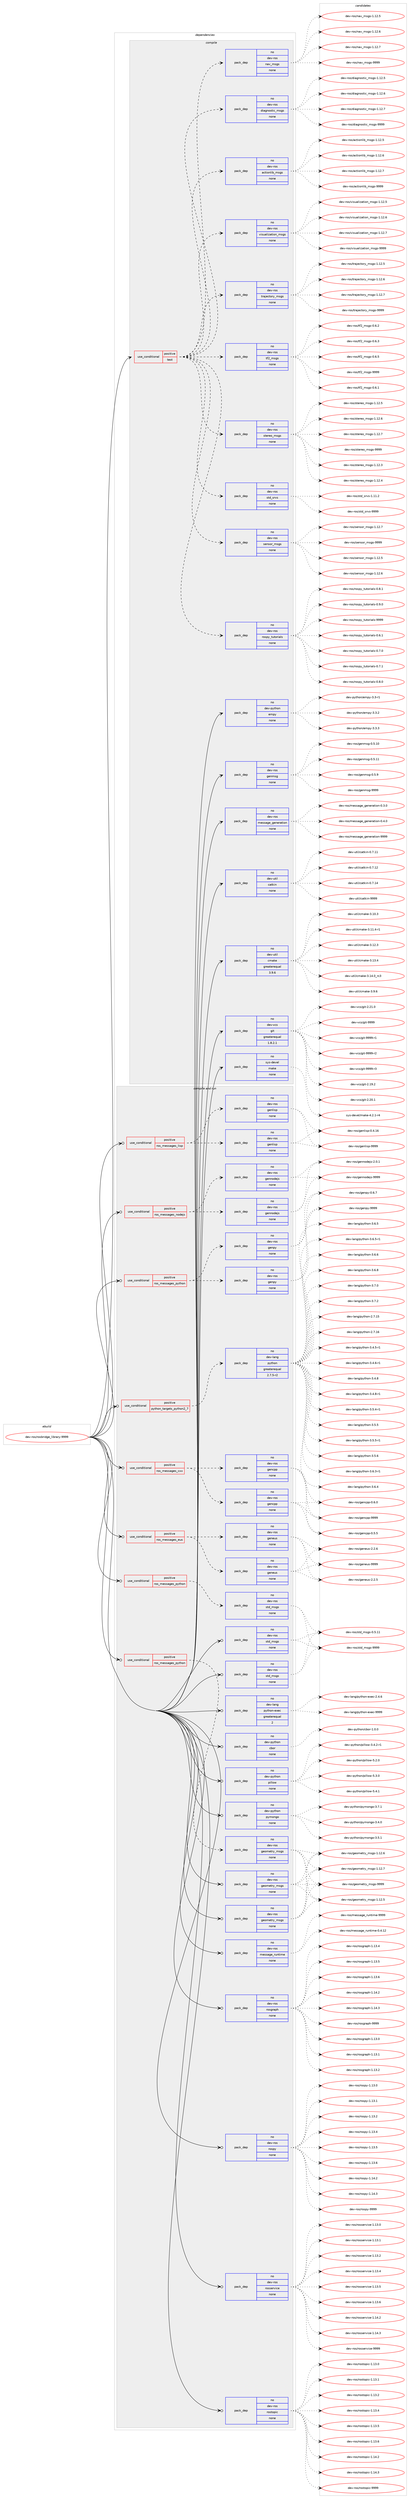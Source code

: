 digraph prolog {

# *************
# Graph options
# *************

newrank=true;
concentrate=true;
compound=true;
graph [rankdir=LR,fontname=Helvetica,fontsize=10,ranksep=1.5];#, ranksep=2.5, nodesep=0.2];
edge  [arrowhead=vee];
node  [fontname=Helvetica,fontsize=10];

# **********
# The ebuild
# **********

subgraph cluster_leftcol {
color=gray;
rank=same;
label=<<i>ebuild</i>>;
id [label="dev-ros/rosbridge_library-9999", color=red, width=4, href="../dev-ros/rosbridge_library-9999.svg"];
}

# ****************
# The dependencies
# ****************

subgraph cluster_midcol {
color=gray;
label=<<i>dependencies</i>>;
subgraph cluster_compile {
fillcolor="#eeeeee";
style=filled;
label=<<i>compile</i>>;
subgraph cond389702 {
dependency1464076 [label=<<TABLE BORDER="0" CELLBORDER="1" CELLSPACING="0" CELLPADDING="4"><TR><TD ROWSPAN="3" CELLPADDING="10">use_conditional</TD></TR><TR><TD>positive</TD></TR><TR><TD>test</TD></TR></TABLE>>, shape=none, color=red];
subgraph pack1050984 {
dependency1464077 [label=<<TABLE BORDER="0" CELLBORDER="1" CELLSPACING="0" CELLPADDING="4" WIDTH="220"><TR><TD ROWSPAN="6" CELLPADDING="30">pack_dep</TD></TR><TR><TD WIDTH="110">no</TD></TR><TR><TD>dev-ros</TD></TR><TR><TD>actionlib_msgs</TD></TR><TR><TD>none</TD></TR><TR><TD></TD></TR></TABLE>>, shape=none, color=blue];
}
dependency1464076:e -> dependency1464077:w [weight=20,style="dashed",arrowhead="vee"];
subgraph pack1050985 {
dependency1464078 [label=<<TABLE BORDER="0" CELLBORDER="1" CELLSPACING="0" CELLPADDING="4" WIDTH="220"><TR><TD ROWSPAN="6" CELLPADDING="30">pack_dep</TD></TR><TR><TD WIDTH="110">no</TD></TR><TR><TD>dev-ros</TD></TR><TR><TD>diagnostic_msgs</TD></TR><TR><TD>none</TD></TR><TR><TD></TD></TR></TABLE>>, shape=none, color=blue];
}
dependency1464076:e -> dependency1464078:w [weight=20,style="dashed",arrowhead="vee"];
subgraph pack1050986 {
dependency1464079 [label=<<TABLE BORDER="0" CELLBORDER="1" CELLSPACING="0" CELLPADDING="4" WIDTH="220"><TR><TD ROWSPAN="6" CELLPADDING="30">pack_dep</TD></TR><TR><TD WIDTH="110">no</TD></TR><TR><TD>dev-ros</TD></TR><TR><TD>nav_msgs</TD></TR><TR><TD>none</TD></TR><TR><TD></TD></TR></TABLE>>, shape=none, color=blue];
}
dependency1464076:e -> dependency1464079:w [weight=20,style="dashed",arrowhead="vee"];
subgraph pack1050987 {
dependency1464080 [label=<<TABLE BORDER="0" CELLBORDER="1" CELLSPACING="0" CELLPADDING="4" WIDTH="220"><TR><TD ROWSPAN="6" CELLPADDING="30">pack_dep</TD></TR><TR><TD WIDTH="110">no</TD></TR><TR><TD>dev-ros</TD></TR><TR><TD>rospy_tutorials</TD></TR><TR><TD>none</TD></TR><TR><TD></TD></TR></TABLE>>, shape=none, color=blue];
}
dependency1464076:e -> dependency1464080:w [weight=20,style="dashed",arrowhead="vee"];
subgraph pack1050988 {
dependency1464081 [label=<<TABLE BORDER="0" CELLBORDER="1" CELLSPACING="0" CELLPADDING="4" WIDTH="220"><TR><TD ROWSPAN="6" CELLPADDING="30">pack_dep</TD></TR><TR><TD WIDTH="110">no</TD></TR><TR><TD>dev-ros</TD></TR><TR><TD>sensor_msgs</TD></TR><TR><TD>none</TD></TR><TR><TD></TD></TR></TABLE>>, shape=none, color=blue];
}
dependency1464076:e -> dependency1464081:w [weight=20,style="dashed",arrowhead="vee"];
subgraph pack1050989 {
dependency1464082 [label=<<TABLE BORDER="0" CELLBORDER="1" CELLSPACING="0" CELLPADDING="4" WIDTH="220"><TR><TD ROWSPAN="6" CELLPADDING="30">pack_dep</TD></TR><TR><TD WIDTH="110">no</TD></TR><TR><TD>dev-ros</TD></TR><TR><TD>std_srvs</TD></TR><TR><TD>none</TD></TR><TR><TD></TD></TR></TABLE>>, shape=none, color=blue];
}
dependency1464076:e -> dependency1464082:w [weight=20,style="dashed",arrowhead="vee"];
subgraph pack1050990 {
dependency1464083 [label=<<TABLE BORDER="0" CELLBORDER="1" CELLSPACING="0" CELLPADDING="4" WIDTH="220"><TR><TD ROWSPAN="6" CELLPADDING="30">pack_dep</TD></TR><TR><TD WIDTH="110">no</TD></TR><TR><TD>dev-ros</TD></TR><TR><TD>stereo_msgs</TD></TR><TR><TD>none</TD></TR><TR><TD></TD></TR></TABLE>>, shape=none, color=blue];
}
dependency1464076:e -> dependency1464083:w [weight=20,style="dashed",arrowhead="vee"];
subgraph pack1050991 {
dependency1464084 [label=<<TABLE BORDER="0" CELLBORDER="1" CELLSPACING="0" CELLPADDING="4" WIDTH="220"><TR><TD ROWSPAN="6" CELLPADDING="30">pack_dep</TD></TR><TR><TD WIDTH="110">no</TD></TR><TR><TD>dev-ros</TD></TR><TR><TD>tf2_msgs</TD></TR><TR><TD>none</TD></TR><TR><TD></TD></TR></TABLE>>, shape=none, color=blue];
}
dependency1464076:e -> dependency1464084:w [weight=20,style="dashed",arrowhead="vee"];
subgraph pack1050992 {
dependency1464085 [label=<<TABLE BORDER="0" CELLBORDER="1" CELLSPACING="0" CELLPADDING="4" WIDTH="220"><TR><TD ROWSPAN="6" CELLPADDING="30">pack_dep</TD></TR><TR><TD WIDTH="110">no</TD></TR><TR><TD>dev-ros</TD></TR><TR><TD>trajectory_msgs</TD></TR><TR><TD>none</TD></TR><TR><TD></TD></TR></TABLE>>, shape=none, color=blue];
}
dependency1464076:e -> dependency1464085:w [weight=20,style="dashed",arrowhead="vee"];
subgraph pack1050993 {
dependency1464086 [label=<<TABLE BORDER="0" CELLBORDER="1" CELLSPACING="0" CELLPADDING="4" WIDTH="220"><TR><TD ROWSPAN="6" CELLPADDING="30">pack_dep</TD></TR><TR><TD WIDTH="110">no</TD></TR><TR><TD>dev-ros</TD></TR><TR><TD>visualization_msgs</TD></TR><TR><TD>none</TD></TR><TR><TD></TD></TR></TABLE>>, shape=none, color=blue];
}
dependency1464076:e -> dependency1464086:w [weight=20,style="dashed",arrowhead="vee"];
}
id:e -> dependency1464076:w [weight=20,style="solid",arrowhead="vee"];
subgraph pack1050994 {
dependency1464087 [label=<<TABLE BORDER="0" CELLBORDER="1" CELLSPACING="0" CELLPADDING="4" WIDTH="220"><TR><TD ROWSPAN="6" CELLPADDING="30">pack_dep</TD></TR><TR><TD WIDTH="110">no</TD></TR><TR><TD>dev-python</TD></TR><TR><TD>empy</TD></TR><TR><TD>none</TD></TR><TR><TD></TD></TR></TABLE>>, shape=none, color=blue];
}
id:e -> dependency1464087:w [weight=20,style="solid",arrowhead="vee"];
subgraph pack1050995 {
dependency1464088 [label=<<TABLE BORDER="0" CELLBORDER="1" CELLSPACING="0" CELLPADDING="4" WIDTH="220"><TR><TD ROWSPAN="6" CELLPADDING="30">pack_dep</TD></TR><TR><TD WIDTH="110">no</TD></TR><TR><TD>dev-ros</TD></TR><TR><TD>genmsg</TD></TR><TR><TD>none</TD></TR><TR><TD></TD></TR></TABLE>>, shape=none, color=blue];
}
id:e -> dependency1464088:w [weight=20,style="solid",arrowhead="vee"];
subgraph pack1050996 {
dependency1464089 [label=<<TABLE BORDER="0" CELLBORDER="1" CELLSPACING="0" CELLPADDING="4" WIDTH="220"><TR><TD ROWSPAN="6" CELLPADDING="30">pack_dep</TD></TR><TR><TD WIDTH="110">no</TD></TR><TR><TD>dev-ros</TD></TR><TR><TD>message_generation</TD></TR><TR><TD>none</TD></TR><TR><TD></TD></TR></TABLE>>, shape=none, color=blue];
}
id:e -> dependency1464089:w [weight=20,style="solid",arrowhead="vee"];
subgraph pack1050997 {
dependency1464090 [label=<<TABLE BORDER="0" CELLBORDER="1" CELLSPACING="0" CELLPADDING="4" WIDTH="220"><TR><TD ROWSPAN="6" CELLPADDING="30">pack_dep</TD></TR><TR><TD WIDTH="110">no</TD></TR><TR><TD>dev-util</TD></TR><TR><TD>catkin</TD></TR><TR><TD>none</TD></TR><TR><TD></TD></TR></TABLE>>, shape=none, color=blue];
}
id:e -> dependency1464090:w [weight=20,style="solid",arrowhead="vee"];
subgraph pack1050998 {
dependency1464091 [label=<<TABLE BORDER="0" CELLBORDER="1" CELLSPACING="0" CELLPADDING="4" WIDTH="220"><TR><TD ROWSPAN="6" CELLPADDING="30">pack_dep</TD></TR><TR><TD WIDTH="110">no</TD></TR><TR><TD>dev-util</TD></TR><TR><TD>cmake</TD></TR><TR><TD>greaterequal</TD></TR><TR><TD>3.9.6</TD></TR></TABLE>>, shape=none, color=blue];
}
id:e -> dependency1464091:w [weight=20,style="solid",arrowhead="vee"];
subgraph pack1050999 {
dependency1464092 [label=<<TABLE BORDER="0" CELLBORDER="1" CELLSPACING="0" CELLPADDING="4" WIDTH="220"><TR><TD ROWSPAN="6" CELLPADDING="30">pack_dep</TD></TR><TR><TD WIDTH="110">no</TD></TR><TR><TD>dev-vcs</TD></TR><TR><TD>git</TD></TR><TR><TD>greaterequal</TD></TR><TR><TD>1.8.2.1</TD></TR></TABLE>>, shape=none, color=blue];
}
id:e -> dependency1464092:w [weight=20,style="solid",arrowhead="vee"];
subgraph pack1051000 {
dependency1464093 [label=<<TABLE BORDER="0" CELLBORDER="1" CELLSPACING="0" CELLPADDING="4" WIDTH="220"><TR><TD ROWSPAN="6" CELLPADDING="30">pack_dep</TD></TR><TR><TD WIDTH="110">no</TD></TR><TR><TD>sys-devel</TD></TR><TR><TD>make</TD></TR><TR><TD>none</TD></TR><TR><TD></TD></TR></TABLE>>, shape=none, color=blue];
}
id:e -> dependency1464093:w [weight=20,style="solid",arrowhead="vee"];
}
subgraph cluster_compileandrun {
fillcolor="#eeeeee";
style=filled;
label=<<i>compile and run</i>>;
subgraph cond389703 {
dependency1464094 [label=<<TABLE BORDER="0" CELLBORDER="1" CELLSPACING="0" CELLPADDING="4"><TR><TD ROWSPAN="3" CELLPADDING="10">use_conditional</TD></TR><TR><TD>positive</TD></TR><TR><TD>python_targets_python2_7</TD></TR></TABLE>>, shape=none, color=red];
subgraph pack1051001 {
dependency1464095 [label=<<TABLE BORDER="0" CELLBORDER="1" CELLSPACING="0" CELLPADDING="4" WIDTH="220"><TR><TD ROWSPAN="6" CELLPADDING="30">pack_dep</TD></TR><TR><TD WIDTH="110">no</TD></TR><TR><TD>dev-lang</TD></TR><TR><TD>python</TD></TR><TR><TD>greaterequal</TD></TR><TR><TD>2.7.5-r2</TD></TR></TABLE>>, shape=none, color=blue];
}
dependency1464094:e -> dependency1464095:w [weight=20,style="dashed",arrowhead="vee"];
}
id:e -> dependency1464094:w [weight=20,style="solid",arrowhead="odotvee"];
subgraph cond389704 {
dependency1464096 [label=<<TABLE BORDER="0" CELLBORDER="1" CELLSPACING="0" CELLPADDING="4"><TR><TD ROWSPAN="3" CELLPADDING="10">use_conditional</TD></TR><TR><TD>positive</TD></TR><TR><TD>ros_messages_cxx</TD></TR></TABLE>>, shape=none, color=red];
subgraph pack1051002 {
dependency1464097 [label=<<TABLE BORDER="0" CELLBORDER="1" CELLSPACING="0" CELLPADDING="4" WIDTH="220"><TR><TD ROWSPAN="6" CELLPADDING="30">pack_dep</TD></TR><TR><TD WIDTH="110">no</TD></TR><TR><TD>dev-ros</TD></TR><TR><TD>gencpp</TD></TR><TR><TD>none</TD></TR><TR><TD></TD></TR></TABLE>>, shape=none, color=blue];
}
dependency1464096:e -> dependency1464097:w [weight=20,style="dashed",arrowhead="vee"];
subgraph pack1051003 {
dependency1464098 [label=<<TABLE BORDER="0" CELLBORDER="1" CELLSPACING="0" CELLPADDING="4" WIDTH="220"><TR><TD ROWSPAN="6" CELLPADDING="30">pack_dep</TD></TR><TR><TD WIDTH="110">no</TD></TR><TR><TD>dev-ros</TD></TR><TR><TD>gencpp</TD></TR><TR><TD>none</TD></TR><TR><TD></TD></TR></TABLE>>, shape=none, color=blue];
}
dependency1464096:e -> dependency1464098:w [weight=20,style="dashed",arrowhead="vee"];
}
id:e -> dependency1464096:w [weight=20,style="solid",arrowhead="odotvee"];
subgraph cond389705 {
dependency1464099 [label=<<TABLE BORDER="0" CELLBORDER="1" CELLSPACING="0" CELLPADDING="4"><TR><TD ROWSPAN="3" CELLPADDING="10">use_conditional</TD></TR><TR><TD>positive</TD></TR><TR><TD>ros_messages_eus</TD></TR></TABLE>>, shape=none, color=red];
subgraph pack1051004 {
dependency1464100 [label=<<TABLE BORDER="0" CELLBORDER="1" CELLSPACING="0" CELLPADDING="4" WIDTH="220"><TR><TD ROWSPAN="6" CELLPADDING="30">pack_dep</TD></TR><TR><TD WIDTH="110">no</TD></TR><TR><TD>dev-ros</TD></TR><TR><TD>geneus</TD></TR><TR><TD>none</TD></TR><TR><TD></TD></TR></TABLE>>, shape=none, color=blue];
}
dependency1464099:e -> dependency1464100:w [weight=20,style="dashed",arrowhead="vee"];
subgraph pack1051005 {
dependency1464101 [label=<<TABLE BORDER="0" CELLBORDER="1" CELLSPACING="0" CELLPADDING="4" WIDTH="220"><TR><TD ROWSPAN="6" CELLPADDING="30">pack_dep</TD></TR><TR><TD WIDTH="110">no</TD></TR><TR><TD>dev-ros</TD></TR><TR><TD>geneus</TD></TR><TR><TD>none</TD></TR><TR><TD></TD></TR></TABLE>>, shape=none, color=blue];
}
dependency1464099:e -> dependency1464101:w [weight=20,style="dashed",arrowhead="vee"];
}
id:e -> dependency1464099:w [weight=20,style="solid",arrowhead="odotvee"];
subgraph cond389706 {
dependency1464102 [label=<<TABLE BORDER="0" CELLBORDER="1" CELLSPACING="0" CELLPADDING="4"><TR><TD ROWSPAN="3" CELLPADDING="10">use_conditional</TD></TR><TR><TD>positive</TD></TR><TR><TD>ros_messages_lisp</TD></TR></TABLE>>, shape=none, color=red];
subgraph pack1051006 {
dependency1464103 [label=<<TABLE BORDER="0" CELLBORDER="1" CELLSPACING="0" CELLPADDING="4" WIDTH="220"><TR><TD ROWSPAN="6" CELLPADDING="30">pack_dep</TD></TR><TR><TD WIDTH="110">no</TD></TR><TR><TD>dev-ros</TD></TR><TR><TD>genlisp</TD></TR><TR><TD>none</TD></TR><TR><TD></TD></TR></TABLE>>, shape=none, color=blue];
}
dependency1464102:e -> dependency1464103:w [weight=20,style="dashed",arrowhead="vee"];
subgraph pack1051007 {
dependency1464104 [label=<<TABLE BORDER="0" CELLBORDER="1" CELLSPACING="0" CELLPADDING="4" WIDTH="220"><TR><TD ROWSPAN="6" CELLPADDING="30">pack_dep</TD></TR><TR><TD WIDTH="110">no</TD></TR><TR><TD>dev-ros</TD></TR><TR><TD>genlisp</TD></TR><TR><TD>none</TD></TR><TR><TD></TD></TR></TABLE>>, shape=none, color=blue];
}
dependency1464102:e -> dependency1464104:w [weight=20,style="dashed",arrowhead="vee"];
}
id:e -> dependency1464102:w [weight=20,style="solid",arrowhead="odotvee"];
subgraph cond389707 {
dependency1464105 [label=<<TABLE BORDER="0" CELLBORDER="1" CELLSPACING="0" CELLPADDING="4"><TR><TD ROWSPAN="3" CELLPADDING="10">use_conditional</TD></TR><TR><TD>positive</TD></TR><TR><TD>ros_messages_nodejs</TD></TR></TABLE>>, shape=none, color=red];
subgraph pack1051008 {
dependency1464106 [label=<<TABLE BORDER="0" CELLBORDER="1" CELLSPACING="0" CELLPADDING="4" WIDTH="220"><TR><TD ROWSPAN="6" CELLPADDING="30">pack_dep</TD></TR><TR><TD WIDTH="110">no</TD></TR><TR><TD>dev-ros</TD></TR><TR><TD>gennodejs</TD></TR><TR><TD>none</TD></TR><TR><TD></TD></TR></TABLE>>, shape=none, color=blue];
}
dependency1464105:e -> dependency1464106:w [weight=20,style="dashed",arrowhead="vee"];
subgraph pack1051009 {
dependency1464107 [label=<<TABLE BORDER="0" CELLBORDER="1" CELLSPACING="0" CELLPADDING="4" WIDTH="220"><TR><TD ROWSPAN="6" CELLPADDING="30">pack_dep</TD></TR><TR><TD WIDTH="110">no</TD></TR><TR><TD>dev-ros</TD></TR><TR><TD>gennodejs</TD></TR><TR><TD>none</TD></TR><TR><TD></TD></TR></TABLE>>, shape=none, color=blue];
}
dependency1464105:e -> dependency1464107:w [weight=20,style="dashed",arrowhead="vee"];
}
id:e -> dependency1464105:w [weight=20,style="solid",arrowhead="odotvee"];
subgraph cond389708 {
dependency1464108 [label=<<TABLE BORDER="0" CELLBORDER="1" CELLSPACING="0" CELLPADDING="4"><TR><TD ROWSPAN="3" CELLPADDING="10">use_conditional</TD></TR><TR><TD>positive</TD></TR><TR><TD>ros_messages_python</TD></TR></TABLE>>, shape=none, color=red];
subgraph pack1051010 {
dependency1464109 [label=<<TABLE BORDER="0" CELLBORDER="1" CELLSPACING="0" CELLPADDING="4" WIDTH="220"><TR><TD ROWSPAN="6" CELLPADDING="30">pack_dep</TD></TR><TR><TD WIDTH="110">no</TD></TR><TR><TD>dev-ros</TD></TR><TR><TD>genpy</TD></TR><TR><TD>none</TD></TR><TR><TD></TD></TR></TABLE>>, shape=none, color=blue];
}
dependency1464108:e -> dependency1464109:w [weight=20,style="dashed",arrowhead="vee"];
subgraph pack1051011 {
dependency1464110 [label=<<TABLE BORDER="0" CELLBORDER="1" CELLSPACING="0" CELLPADDING="4" WIDTH="220"><TR><TD ROWSPAN="6" CELLPADDING="30">pack_dep</TD></TR><TR><TD WIDTH="110">no</TD></TR><TR><TD>dev-ros</TD></TR><TR><TD>genpy</TD></TR><TR><TD>none</TD></TR><TR><TD></TD></TR></TABLE>>, shape=none, color=blue];
}
dependency1464108:e -> dependency1464110:w [weight=20,style="dashed",arrowhead="vee"];
}
id:e -> dependency1464108:w [weight=20,style="solid",arrowhead="odotvee"];
subgraph cond389709 {
dependency1464111 [label=<<TABLE BORDER="0" CELLBORDER="1" CELLSPACING="0" CELLPADDING="4"><TR><TD ROWSPAN="3" CELLPADDING="10">use_conditional</TD></TR><TR><TD>positive</TD></TR><TR><TD>ros_messages_python</TD></TR></TABLE>>, shape=none, color=red];
subgraph pack1051012 {
dependency1464112 [label=<<TABLE BORDER="0" CELLBORDER="1" CELLSPACING="0" CELLPADDING="4" WIDTH="220"><TR><TD ROWSPAN="6" CELLPADDING="30">pack_dep</TD></TR><TR><TD WIDTH="110">no</TD></TR><TR><TD>dev-ros</TD></TR><TR><TD>geometry_msgs</TD></TR><TR><TD>none</TD></TR><TR><TD></TD></TR></TABLE>>, shape=none, color=blue];
}
dependency1464111:e -> dependency1464112:w [weight=20,style="dashed",arrowhead="vee"];
}
id:e -> dependency1464111:w [weight=20,style="solid",arrowhead="odotvee"];
subgraph cond389710 {
dependency1464113 [label=<<TABLE BORDER="0" CELLBORDER="1" CELLSPACING="0" CELLPADDING="4"><TR><TD ROWSPAN="3" CELLPADDING="10">use_conditional</TD></TR><TR><TD>positive</TD></TR><TR><TD>ros_messages_python</TD></TR></TABLE>>, shape=none, color=red];
subgraph pack1051013 {
dependency1464114 [label=<<TABLE BORDER="0" CELLBORDER="1" CELLSPACING="0" CELLPADDING="4" WIDTH="220"><TR><TD ROWSPAN="6" CELLPADDING="30">pack_dep</TD></TR><TR><TD WIDTH="110">no</TD></TR><TR><TD>dev-ros</TD></TR><TR><TD>std_msgs</TD></TR><TR><TD>none</TD></TR><TR><TD></TD></TR></TABLE>>, shape=none, color=blue];
}
dependency1464113:e -> dependency1464114:w [weight=20,style="dashed",arrowhead="vee"];
}
id:e -> dependency1464113:w [weight=20,style="solid",arrowhead="odotvee"];
subgraph pack1051014 {
dependency1464115 [label=<<TABLE BORDER="0" CELLBORDER="1" CELLSPACING="0" CELLPADDING="4" WIDTH="220"><TR><TD ROWSPAN="6" CELLPADDING="30">pack_dep</TD></TR><TR><TD WIDTH="110">no</TD></TR><TR><TD>dev-lang</TD></TR><TR><TD>python-exec</TD></TR><TR><TD>greaterequal</TD></TR><TR><TD>2</TD></TR></TABLE>>, shape=none, color=blue];
}
id:e -> dependency1464115:w [weight=20,style="solid",arrowhead="odotvee"];
subgraph pack1051015 {
dependency1464116 [label=<<TABLE BORDER="0" CELLBORDER="1" CELLSPACING="0" CELLPADDING="4" WIDTH="220"><TR><TD ROWSPAN="6" CELLPADDING="30">pack_dep</TD></TR><TR><TD WIDTH="110">no</TD></TR><TR><TD>dev-python</TD></TR><TR><TD>cbor</TD></TR><TR><TD>none</TD></TR><TR><TD></TD></TR></TABLE>>, shape=none, color=blue];
}
id:e -> dependency1464116:w [weight=20,style="solid",arrowhead="odotvee"];
subgraph pack1051016 {
dependency1464117 [label=<<TABLE BORDER="0" CELLBORDER="1" CELLSPACING="0" CELLPADDING="4" WIDTH="220"><TR><TD ROWSPAN="6" CELLPADDING="30">pack_dep</TD></TR><TR><TD WIDTH="110">no</TD></TR><TR><TD>dev-python</TD></TR><TR><TD>pillow</TD></TR><TR><TD>none</TD></TR><TR><TD></TD></TR></TABLE>>, shape=none, color=blue];
}
id:e -> dependency1464117:w [weight=20,style="solid",arrowhead="odotvee"];
subgraph pack1051017 {
dependency1464118 [label=<<TABLE BORDER="0" CELLBORDER="1" CELLSPACING="0" CELLPADDING="4" WIDTH="220"><TR><TD ROWSPAN="6" CELLPADDING="30">pack_dep</TD></TR><TR><TD WIDTH="110">no</TD></TR><TR><TD>dev-python</TD></TR><TR><TD>pymongo</TD></TR><TR><TD>none</TD></TR><TR><TD></TD></TR></TABLE>>, shape=none, color=blue];
}
id:e -> dependency1464118:w [weight=20,style="solid",arrowhead="odotvee"];
subgraph pack1051018 {
dependency1464119 [label=<<TABLE BORDER="0" CELLBORDER="1" CELLSPACING="0" CELLPADDING="4" WIDTH="220"><TR><TD ROWSPAN="6" CELLPADDING="30">pack_dep</TD></TR><TR><TD WIDTH="110">no</TD></TR><TR><TD>dev-ros</TD></TR><TR><TD>geometry_msgs</TD></TR><TR><TD>none</TD></TR><TR><TD></TD></TR></TABLE>>, shape=none, color=blue];
}
id:e -> dependency1464119:w [weight=20,style="solid",arrowhead="odotvee"];
subgraph pack1051019 {
dependency1464120 [label=<<TABLE BORDER="0" CELLBORDER="1" CELLSPACING="0" CELLPADDING="4" WIDTH="220"><TR><TD ROWSPAN="6" CELLPADDING="30">pack_dep</TD></TR><TR><TD WIDTH="110">no</TD></TR><TR><TD>dev-ros</TD></TR><TR><TD>geometry_msgs</TD></TR><TR><TD>none</TD></TR><TR><TD></TD></TR></TABLE>>, shape=none, color=blue];
}
id:e -> dependency1464120:w [weight=20,style="solid",arrowhead="odotvee"];
subgraph pack1051020 {
dependency1464121 [label=<<TABLE BORDER="0" CELLBORDER="1" CELLSPACING="0" CELLPADDING="4" WIDTH="220"><TR><TD ROWSPAN="6" CELLPADDING="30">pack_dep</TD></TR><TR><TD WIDTH="110">no</TD></TR><TR><TD>dev-ros</TD></TR><TR><TD>message_runtime</TD></TR><TR><TD>none</TD></TR><TR><TD></TD></TR></TABLE>>, shape=none, color=blue];
}
id:e -> dependency1464121:w [weight=20,style="solid",arrowhead="odotvee"];
subgraph pack1051021 {
dependency1464122 [label=<<TABLE BORDER="0" CELLBORDER="1" CELLSPACING="0" CELLPADDING="4" WIDTH="220"><TR><TD ROWSPAN="6" CELLPADDING="30">pack_dep</TD></TR><TR><TD WIDTH="110">no</TD></TR><TR><TD>dev-ros</TD></TR><TR><TD>rosgraph</TD></TR><TR><TD>none</TD></TR><TR><TD></TD></TR></TABLE>>, shape=none, color=blue];
}
id:e -> dependency1464122:w [weight=20,style="solid",arrowhead="odotvee"];
subgraph pack1051022 {
dependency1464123 [label=<<TABLE BORDER="0" CELLBORDER="1" CELLSPACING="0" CELLPADDING="4" WIDTH="220"><TR><TD ROWSPAN="6" CELLPADDING="30">pack_dep</TD></TR><TR><TD WIDTH="110">no</TD></TR><TR><TD>dev-ros</TD></TR><TR><TD>rospy</TD></TR><TR><TD>none</TD></TR><TR><TD></TD></TR></TABLE>>, shape=none, color=blue];
}
id:e -> dependency1464123:w [weight=20,style="solid",arrowhead="odotvee"];
subgraph pack1051023 {
dependency1464124 [label=<<TABLE BORDER="0" CELLBORDER="1" CELLSPACING="0" CELLPADDING="4" WIDTH="220"><TR><TD ROWSPAN="6" CELLPADDING="30">pack_dep</TD></TR><TR><TD WIDTH="110">no</TD></TR><TR><TD>dev-ros</TD></TR><TR><TD>rosservice</TD></TR><TR><TD>none</TD></TR><TR><TD></TD></TR></TABLE>>, shape=none, color=blue];
}
id:e -> dependency1464124:w [weight=20,style="solid",arrowhead="odotvee"];
subgraph pack1051024 {
dependency1464125 [label=<<TABLE BORDER="0" CELLBORDER="1" CELLSPACING="0" CELLPADDING="4" WIDTH="220"><TR><TD ROWSPAN="6" CELLPADDING="30">pack_dep</TD></TR><TR><TD WIDTH="110">no</TD></TR><TR><TD>dev-ros</TD></TR><TR><TD>rostopic</TD></TR><TR><TD>none</TD></TR><TR><TD></TD></TR></TABLE>>, shape=none, color=blue];
}
id:e -> dependency1464125:w [weight=20,style="solid",arrowhead="odotvee"];
subgraph pack1051025 {
dependency1464126 [label=<<TABLE BORDER="0" CELLBORDER="1" CELLSPACING="0" CELLPADDING="4" WIDTH="220"><TR><TD ROWSPAN="6" CELLPADDING="30">pack_dep</TD></TR><TR><TD WIDTH="110">no</TD></TR><TR><TD>dev-ros</TD></TR><TR><TD>std_msgs</TD></TR><TR><TD>none</TD></TR><TR><TD></TD></TR></TABLE>>, shape=none, color=blue];
}
id:e -> dependency1464126:w [weight=20,style="solid",arrowhead="odotvee"];
subgraph pack1051026 {
dependency1464127 [label=<<TABLE BORDER="0" CELLBORDER="1" CELLSPACING="0" CELLPADDING="4" WIDTH="220"><TR><TD ROWSPAN="6" CELLPADDING="30">pack_dep</TD></TR><TR><TD WIDTH="110">no</TD></TR><TR><TD>dev-ros</TD></TR><TR><TD>std_msgs</TD></TR><TR><TD>none</TD></TR><TR><TD></TD></TR></TABLE>>, shape=none, color=blue];
}
id:e -> dependency1464127:w [weight=20,style="solid",arrowhead="odotvee"];
}
subgraph cluster_run {
fillcolor="#eeeeee";
style=filled;
label=<<i>run</i>>;
}
}

# **************
# The candidates
# **************

subgraph cluster_choices {
rank=same;
color=gray;
label=<<i>candidates</i>>;

subgraph choice1050984 {
color=black;
nodesep=1;
choice10010111845114111115479799116105111110108105989510911510311545494649504653 [label="dev-ros/actionlib_msgs-1.12.5", color=red, width=4,href="../dev-ros/actionlib_msgs-1.12.5.svg"];
choice10010111845114111115479799116105111110108105989510911510311545494649504654 [label="dev-ros/actionlib_msgs-1.12.6", color=red, width=4,href="../dev-ros/actionlib_msgs-1.12.6.svg"];
choice10010111845114111115479799116105111110108105989510911510311545494649504655 [label="dev-ros/actionlib_msgs-1.12.7", color=red, width=4,href="../dev-ros/actionlib_msgs-1.12.7.svg"];
choice1001011184511411111547979911610511111010810598951091151031154557575757 [label="dev-ros/actionlib_msgs-9999", color=red, width=4,href="../dev-ros/actionlib_msgs-9999.svg"];
dependency1464077:e -> choice10010111845114111115479799116105111110108105989510911510311545494649504653:w [style=dotted,weight="100"];
dependency1464077:e -> choice10010111845114111115479799116105111110108105989510911510311545494649504654:w [style=dotted,weight="100"];
dependency1464077:e -> choice10010111845114111115479799116105111110108105989510911510311545494649504655:w [style=dotted,weight="100"];
dependency1464077:e -> choice1001011184511411111547979911610511111010810598951091151031154557575757:w [style=dotted,weight="100"];
}
subgraph choice1050985 {
color=black;
nodesep=1;
choice100101118451141111154710010597103110111115116105999510911510311545494649504653 [label="dev-ros/diagnostic_msgs-1.12.5", color=red, width=4,href="../dev-ros/diagnostic_msgs-1.12.5.svg"];
choice100101118451141111154710010597103110111115116105999510911510311545494649504654 [label="dev-ros/diagnostic_msgs-1.12.6", color=red, width=4,href="../dev-ros/diagnostic_msgs-1.12.6.svg"];
choice100101118451141111154710010597103110111115116105999510911510311545494649504655 [label="dev-ros/diagnostic_msgs-1.12.7", color=red, width=4,href="../dev-ros/diagnostic_msgs-1.12.7.svg"];
choice10010111845114111115471001059710311011111511610599951091151031154557575757 [label="dev-ros/diagnostic_msgs-9999", color=red, width=4,href="../dev-ros/diagnostic_msgs-9999.svg"];
dependency1464078:e -> choice100101118451141111154710010597103110111115116105999510911510311545494649504653:w [style=dotted,weight="100"];
dependency1464078:e -> choice100101118451141111154710010597103110111115116105999510911510311545494649504654:w [style=dotted,weight="100"];
dependency1464078:e -> choice100101118451141111154710010597103110111115116105999510911510311545494649504655:w [style=dotted,weight="100"];
dependency1464078:e -> choice10010111845114111115471001059710311011111511610599951091151031154557575757:w [style=dotted,weight="100"];
}
subgraph choice1050986 {
color=black;
nodesep=1;
choice1001011184511411111547110971189510911510311545494649504653 [label="dev-ros/nav_msgs-1.12.5", color=red, width=4,href="../dev-ros/nav_msgs-1.12.5.svg"];
choice1001011184511411111547110971189510911510311545494649504654 [label="dev-ros/nav_msgs-1.12.6", color=red, width=4,href="../dev-ros/nav_msgs-1.12.6.svg"];
choice1001011184511411111547110971189510911510311545494649504655 [label="dev-ros/nav_msgs-1.12.7", color=red, width=4,href="../dev-ros/nav_msgs-1.12.7.svg"];
choice100101118451141111154711097118951091151031154557575757 [label="dev-ros/nav_msgs-9999", color=red, width=4,href="../dev-ros/nav_msgs-9999.svg"];
dependency1464079:e -> choice1001011184511411111547110971189510911510311545494649504653:w [style=dotted,weight="100"];
dependency1464079:e -> choice1001011184511411111547110971189510911510311545494649504654:w [style=dotted,weight="100"];
dependency1464079:e -> choice1001011184511411111547110971189510911510311545494649504655:w [style=dotted,weight="100"];
dependency1464079:e -> choice100101118451141111154711097118951091151031154557575757:w [style=dotted,weight="100"];
}
subgraph choice1050987 {
color=black;
nodesep=1;
choice10010111845114111115471141111151121219511611711611111410597108115454846544649 [label="dev-ros/rospy_tutorials-0.6.1", color=red, width=4,href="../dev-ros/rospy_tutorials-0.6.1.svg"];
choice10010111845114111115471141111151121219511611711611111410597108115454846554648 [label="dev-ros/rospy_tutorials-0.7.0", color=red, width=4,href="../dev-ros/rospy_tutorials-0.7.0.svg"];
choice10010111845114111115471141111151121219511611711611111410597108115454846554649 [label="dev-ros/rospy_tutorials-0.7.1", color=red, width=4,href="../dev-ros/rospy_tutorials-0.7.1.svg"];
choice10010111845114111115471141111151121219511611711611111410597108115454846564648 [label="dev-ros/rospy_tutorials-0.8.0", color=red, width=4,href="../dev-ros/rospy_tutorials-0.8.0.svg"];
choice10010111845114111115471141111151121219511611711611111410597108115454846564649 [label="dev-ros/rospy_tutorials-0.8.1", color=red, width=4,href="../dev-ros/rospy_tutorials-0.8.1.svg"];
choice10010111845114111115471141111151121219511611711611111410597108115454846574648 [label="dev-ros/rospy_tutorials-0.9.0", color=red, width=4,href="../dev-ros/rospy_tutorials-0.9.0.svg"];
choice100101118451141111154711411111511212195116117116111114105971081154557575757 [label="dev-ros/rospy_tutorials-9999", color=red, width=4,href="../dev-ros/rospy_tutorials-9999.svg"];
dependency1464080:e -> choice10010111845114111115471141111151121219511611711611111410597108115454846544649:w [style=dotted,weight="100"];
dependency1464080:e -> choice10010111845114111115471141111151121219511611711611111410597108115454846554648:w [style=dotted,weight="100"];
dependency1464080:e -> choice10010111845114111115471141111151121219511611711611111410597108115454846554649:w [style=dotted,weight="100"];
dependency1464080:e -> choice10010111845114111115471141111151121219511611711611111410597108115454846564648:w [style=dotted,weight="100"];
dependency1464080:e -> choice10010111845114111115471141111151121219511611711611111410597108115454846564649:w [style=dotted,weight="100"];
dependency1464080:e -> choice10010111845114111115471141111151121219511611711611111410597108115454846574648:w [style=dotted,weight="100"];
dependency1464080:e -> choice100101118451141111154711411111511212195116117116111114105971081154557575757:w [style=dotted,weight="100"];
}
subgraph choice1050988 {
color=black;
nodesep=1;
choice10010111845114111115471151011101151111149510911510311545494649504653 [label="dev-ros/sensor_msgs-1.12.5", color=red, width=4,href="../dev-ros/sensor_msgs-1.12.5.svg"];
choice10010111845114111115471151011101151111149510911510311545494649504654 [label="dev-ros/sensor_msgs-1.12.6", color=red, width=4,href="../dev-ros/sensor_msgs-1.12.6.svg"];
choice10010111845114111115471151011101151111149510911510311545494649504655 [label="dev-ros/sensor_msgs-1.12.7", color=red, width=4,href="../dev-ros/sensor_msgs-1.12.7.svg"];
choice1001011184511411111547115101110115111114951091151031154557575757 [label="dev-ros/sensor_msgs-9999", color=red, width=4,href="../dev-ros/sensor_msgs-9999.svg"];
dependency1464081:e -> choice10010111845114111115471151011101151111149510911510311545494649504653:w [style=dotted,weight="100"];
dependency1464081:e -> choice10010111845114111115471151011101151111149510911510311545494649504654:w [style=dotted,weight="100"];
dependency1464081:e -> choice10010111845114111115471151011101151111149510911510311545494649504655:w [style=dotted,weight="100"];
dependency1464081:e -> choice1001011184511411111547115101110115111114951091151031154557575757:w [style=dotted,weight="100"];
}
subgraph choice1050989 {
color=black;
nodesep=1;
choice10010111845114111115471151161009511511411811545494649494650 [label="dev-ros/std_srvs-1.11.2", color=red, width=4,href="../dev-ros/std_srvs-1.11.2.svg"];
choice1001011184511411111547115116100951151141181154557575757 [label="dev-ros/std_srvs-9999", color=red, width=4,href="../dev-ros/std_srvs-9999.svg"];
dependency1464082:e -> choice10010111845114111115471151161009511511411811545494649494650:w [style=dotted,weight="100"];
dependency1464082:e -> choice1001011184511411111547115116100951151141181154557575757:w [style=dotted,weight="100"];
}
subgraph choice1050990 {
color=black;
nodesep=1;
choice10010111845114111115471151161011141011119510911510311545494649504651 [label="dev-ros/stereo_msgs-1.12.3", color=red, width=4,href="../dev-ros/stereo_msgs-1.12.3.svg"];
choice10010111845114111115471151161011141011119510911510311545494649504652 [label="dev-ros/stereo_msgs-1.12.4", color=red, width=4,href="../dev-ros/stereo_msgs-1.12.4.svg"];
choice10010111845114111115471151161011141011119510911510311545494649504653 [label="dev-ros/stereo_msgs-1.12.5", color=red, width=4,href="../dev-ros/stereo_msgs-1.12.5.svg"];
choice10010111845114111115471151161011141011119510911510311545494649504654 [label="dev-ros/stereo_msgs-1.12.6", color=red, width=4,href="../dev-ros/stereo_msgs-1.12.6.svg"];
choice10010111845114111115471151161011141011119510911510311545494649504655 [label="dev-ros/stereo_msgs-1.12.7", color=red, width=4,href="../dev-ros/stereo_msgs-1.12.7.svg"];
choice1001011184511411111547115116101114101111951091151031154557575757 [label="dev-ros/stereo_msgs-9999", color=red, width=4,href="../dev-ros/stereo_msgs-9999.svg"];
dependency1464083:e -> choice10010111845114111115471151161011141011119510911510311545494649504651:w [style=dotted,weight="100"];
dependency1464083:e -> choice10010111845114111115471151161011141011119510911510311545494649504652:w [style=dotted,weight="100"];
dependency1464083:e -> choice10010111845114111115471151161011141011119510911510311545494649504653:w [style=dotted,weight="100"];
dependency1464083:e -> choice10010111845114111115471151161011141011119510911510311545494649504654:w [style=dotted,weight="100"];
dependency1464083:e -> choice10010111845114111115471151161011141011119510911510311545494649504655:w [style=dotted,weight="100"];
dependency1464083:e -> choice1001011184511411111547115116101114101111951091151031154557575757:w [style=dotted,weight="100"];
}
subgraph choice1050991 {
color=black;
nodesep=1;
choice10010111845114111115471161025095109115103115454846544649 [label="dev-ros/tf2_msgs-0.6.1", color=red, width=4,href="../dev-ros/tf2_msgs-0.6.1.svg"];
choice10010111845114111115471161025095109115103115454846544650 [label="dev-ros/tf2_msgs-0.6.2", color=red, width=4,href="../dev-ros/tf2_msgs-0.6.2.svg"];
choice10010111845114111115471161025095109115103115454846544651 [label="dev-ros/tf2_msgs-0.6.3", color=red, width=4,href="../dev-ros/tf2_msgs-0.6.3.svg"];
choice10010111845114111115471161025095109115103115454846544653 [label="dev-ros/tf2_msgs-0.6.5", color=red, width=4,href="../dev-ros/tf2_msgs-0.6.5.svg"];
choice100101118451141111154711610250951091151031154557575757 [label="dev-ros/tf2_msgs-9999", color=red, width=4,href="../dev-ros/tf2_msgs-9999.svg"];
dependency1464084:e -> choice10010111845114111115471161025095109115103115454846544649:w [style=dotted,weight="100"];
dependency1464084:e -> choice10010111845114111115471161025095109115103115454846544650:w [style=dotted,weight="100"];
dependency1464084:e -> choice10010111845114111115471161025095109115103115454846544651:w [style=dotted,weight="100"];
dependency1464084:e -> choice10010111845114111115471161025095109115103115454846544653:w [style=dotted,weight="100"];
dependency1464084:e -> choice100101118451141111154711610250951091151031154557575757:w [style=dotted,weight="100"];
}
subgraph choice1050992 {
color=black;
nodesep=1;
choice100101118451141111154711611497106101991161111141219510911510311545494649504653 [label="dev-ros/trajectory_msgs-1.12.5", color=red, width=4,href="../dev-ros/trajectory_msgs-1.12.5.svg"];
choice100101118451141111154711611497106101991161111141219510911510311545494649504654 [label="dev-ros/trajectory_msgs-1.12.6", color=red, width=4,href="../dev-ros/trajectory_msgs-1.12.6.svg"];
choice100101118451141111154711611497106101991161111141219510911510311545494649504655 [label="dev-ros/trajectory_msgs-1.12.7", color=red, width=4,href="../dev-ros/trajectory_msgs-1.12.7.svg"];
choice10010111845114111115471161149710610199116111114121951091151031154557575757 [label="dev-ros/trajectory_msgs-9999", color=red, width=4,href="../dev-ros/trajectory_msgs-9999.svg"];
dependency1464085:e -> choice100101118451141111154711611497106101991161111141219510911510311545494649504653:w [style=dotted,weight="100"];
dependency1464085:e -> choice100101118451141111154711611497106101991161111141219510911510311545494649504654:w [style=dotted,weight="100"];
dependency1464085:e -> choice100101118451141111154711611497106101991161111141219510911510311545494649504655:w [style=dotted,weight="100"];
dependency1464085:e -> choice10010111845114111115471161149710610199116111114121951091151031154557575757:w [style=dotted,weight="100"];
}
subgraph choice1050993 {
color=black;
nodesep=1;
choice100101118451141111154711810511511797108105122971161051111109510911510311545494649504653 [label="dev-ros/visualization_msgs-1.12.5", color=red, width=4,href="../dev-ros/visualization_msgs-1.12.5.svg"];
choice100101118451141111154711810511511797108105122971161051111109510911510311545494649504654 [label="dev-ros/visualization_msgs-1.12.6", color=red, width=4,href="../dev-ros/visualization_msgs-1.12.6.svg"];
choice100101118451141111154711810511511797108105122971161051111109510911510311545494649504655 [label="dev-ros/visualization_msgs-1.12.7", color=red, width=4,href="../dev-ros/visualization_msgs-1.12.7.svg"];
choice10010111845114111115471181051151179710810512297116105111110951091151031154557575757 [label="dev-ros/visualization_msgs-9999", color=red, width=4,href="../dev-ros/visualization_msgs-9999.svg"];
dependency1464086:e -> choice100101118451141111154711810511511797108105122971161051111109510911510311545494649504653:w [style=dotted,weight="100"];
dependency1464086:e -> choice100101118451141111154711810511511797108105122971161051111109510911510311545494649504654:w [style=dotted,weight="100"];
dependency1464086:e -> choice100101118451141111154711810511511797108105122971161051111109510911510311545494649504655:w [style=dotted,weight="100"];
dependency1464086:e -> choice10010111845114111115471181051151179710810512297116105111110951091151031154557575757:w [style=dotted,weight="100"];
}
subgraph choice1050994 {
color=black;
nodesep=1;
choice1001011184511212111610411111047101109112121455146514511449 [label="dev-python/empy-3.3-r1", color=red, width=4,href="../dev-python/empy-3.3-r1.svg"];
choice1001011184511212111610411111047101109112121455146514650 [label="dev-python/empy-3.3.2", color=red, width=4,href="../dev-python/empy-3.3.2.svg"];
choice1001011184511212111610411111047101109112121455146514651 [label="dev-python/empy-3.3.3", color=red, width=4,href="../dev-python/empy-3.3.3.svg"];
dependency1464087:e -> choice1001011184511212111610411111047101109112121455146514511449:w [style=dotted,weight="100"];
dependency1464087:e -> choice1001011184511212111610411111047101109112121455146514650:w [style=dotted,weight="100"];
dependency1464087:e -> choice1001011184511212111610411111047101109112121455146514651:w [style=dotted,weight="100"];
}
subgraph choice1050995 {
color=black;
nodesep=1;
choice100101118451141111154710310111010911510345484653464948 [label="dev-ros/genmsg-0.5.10", color=red, width=4,href="../dev-ros/genmsg-0.5.10.svg"];
choice100101118451141111154710310111010911510345484653464949 [label="dev-ros/genmsg-0.5.11", color=red, width=4,href="../dev-ros/genmsg-0.5.11.svg"];
choice1001011184511411111547103101110109115103454846534657 [label="dev-ros/genmsg-0.5.9", color=red, width=4,href="../dev-ros/genmsg-0.5.9.svg"];
choice10010111845114111115471031011101091151034557575757 [label="dev-ros/genmsg-9999", color=red, width=4,href="../dev-ros/genmsg-9999.svg"];
dependency1464088:e -> choice100101118451141111154710310111010911510345484653464948:w [style=dotted,weight="100"];
dependency1464088:e -> choice100101118451141111154710310111010911510345484653464949:w [style=dotted,weight="100"];
dependency1464088:e -> choice1001011184511411111547103101110109115103454846534657:w [style=dotted,weight="100"];
dependency1464088:e -> choice10010111845114111115471031011101091151034557575757:w [style=dotted,weight="100"];
}
subgraph choice1050996 {
color=black;
nodesep=1;
choice1001011184511411111547109101115115971031019510310111010111497116105111110454846514648 [label="dev-ros/message_generation-0.3.0", color=red, width=4,href="../dev-ros/message_generation-0.3.0.svg"];
choice1001011184511411111547109101115115971031019510310111010111497116105111110454846524648 [label="dev-ros/message_generation-0.4.0", color=red, width=4,href="../dev-ros/message_generation-0.4.0.svg"];
choice10010111845114111115471091011151159710310195103101110101114971161051111104557575757 [label="dev-ros/message_generation-9999", color=red, width=4,href="../dev-ros/message_generation-9999.svg"];
dependency1464089:e -> choice1001011184511411111547109101115115971031019510310111010111497116105111110454846514648:w [style=dotted,weight="100"];
dependency1464089:e -> choice1001011184511411111547109101115115971031019510310111010111497116105111110454846524648:w [style=dotted,weight="100"];
dependency1464089:e -> choice10010111845114111115471091011151159710310195103101110101114971161051111104557575757:w [style=dotted,weight="100"];
}
subgraph choice1050997 {
color=black;
nodesep=1;
choice1001011184511711610510847999711610710511045484655464949 [label="dev-util/catkin-0.7.11", color=red, width=4,href="../dev-util/catkin-0.7.11.svg"];
choice1001011184511711610510847999711610710511045484655464950 [label="dev-util/catkin-0.7.12", color=red, width=4,href="../dev-util/catkin-0.7.12.svg"];
choice1001011184511711610510847999711610710511045484655464952 [label="dev-util/catkin-0.7.14", color=red, width=4,href="../dev-util/catkin-0.7.14.svg"];
choice100101118451171161051084799971161071051104557575757 [label="dev-util/catkin-9999", color=red, width=4,href="../dev-util/catkin-9999.svg"];
dependency1464090:e -> choice1001011184511711610510847999711610710511045484655464949:w [style=dotted,weight="100"];
dependency1464090:e -> choice1001011184511711610510847999711610710511045484655464950:w [style=dotted,weight="100"];
dependency1464090:e -> choice1001011184511711610510847999711610710511045484655464952:w [style=dotted,weight="100"];
dependency1464090:e -> choice100101118451171161051084799971161071051104557575757:w [style=dotted,weight="100"];
}
subgraph choice1050998 {
color=black;
nodesep=1;
choice1001011184511711610510847991099710710145514649484651 [label="dev-util/cmake-3.10.3", color=red, width=4,href="../dev-util/cmake-3.10.3.svg"];
choice10010111845117116105108479910997107101455146494946524511449 [label="dev-util/cmake-3.11.4-r1", color=red, width=4,href="../dev-util/cmake-3.11.4-r1.svg"];
choice1001011184511711610510847991099710710145514649504651 [label="dev-util/cmake-3.12.3", color=red, width=4,href="../dev-util/cmake-3.12.3.svg"];
choice1001011184511711610510847991099710710145514649514652 [label="dev-util/cmake-3.13.4", color=red, width=4,href="../dev-util/cmake-3.13.4.svg"];
choice1001011184511711610510847991099710710145514649524648951149951 [label="dev-util/cmake-3.14.0_rc3", color=red, width=4,href="../dev-util/cmake-3.14.0_rc3.svg"];
choice10010111845117116105108479910997107101455146574654 [label="dev-util/cmake-3.9.6", color=red, width=4,href="../dev-util/cmake-3.9.6.svg"];
dependency1464091:e -> choice1001011184511711610510847991099710710145514649484651:w [style=dotted,weight="100"];
dependency1464091:e -> choice10010111845117116105108479910997107101455146494946524511449:w [style=dotted,weight="100"];
dependency1464091:e -> choice1001011184511711610510847991099710710145514649504651:w [style=dotted,weight="100"];
dependency1464091:e -> choice1001011184511711610510847991099710710145514649514652:w [style=dotted,weight="100"];
dependency1464091:e -> choice1001011184511711610510847991099710710145514649524648951149951:w [style=dotted,weight="100"];
dependency1464091:e -> choice10010111845117116105108479910997107101455146574654:w [style=dotted,weight="100"];
}
subgraph choice1050999 {
color=black;
nodesep=1;
choice10010111845118991154710310511645504649574650 [label="dev-vcs/git-2.19.2", color=red, width=4,href="../dev-vcs/git-2.19.2.svg"];
choice10010111845118991154710310511645504650484649 [label="dev-vcs/git-2.20.1", color=red, width=4,href="../dev-vcs/git-2.20.1.svg"];
choice10010111845118991154710310511645504650494648 [label="dev-vcs/git-2.21.0", color=red, width=4,href="../dev-vcs/git-2.21.0.svg"];
choice1001011184511899115471031051164557575757 [label="dev-vcs/git-9999", color=red, width=4,href="../dev-vcs/git-9999.svg"];
choice10010111845118991154710310511645575757574511449 [label="dev-vcs/git-9999-r1", color=red, width=4,href="../dev-vcs/git-9999-r1.svg"];
choice10010111845118991154710310511645575757574511450 [label="dev-vcs/git-9999-r2", color=red, width=4,href="../dev-vcs/git-9999-r2.svg"];
choice10010111845118991154710310511645575757574511451 [label="dev-vcs/git-9999-r3", color=red, width=4,href="../dev-vcs/git-9999-r3.svg"];
dependency1464092:e -> choice10010111845118991154710310511645504649574650:w [style=dotted,weight="100"];
dependency1464092:e -> choice10010111845118991154710310511645504650484649:w [style=dotted,weight="100"];
dependency1464092:e -> choice10010111845118991154710310511645504650494648:w [style=dotted,weight="100"];
dependency1464092:e -> choice1001011184511899115471031051164557575757:w [style=dotted,weight="100"];
dependency1464092:e -> choice10010111845118991154710310511645575757574511449:w [style=dotted,weight="100"];
dependency1464092:e -> choice10010111845118991154710310511645575757574511450:w [style=dotted,weight="100"];
dependency1464092:e -> choice10010111845118991154710310511645575757574511451:w [style=dotted,weight="100"];
}
subgraph choice1051000 {
color=black;
nodesep=1;
choice1151211154510010111810110847109971071014552465046494511452 [label="sys-devel/make-4.2.1-r4", color=red, width=4,href="../sys-devel/make-4.2.1-r4.svg"];
dependency1464093:e -> choice1151211154510010111810110847109971071014552465046494511452:w [style=dotted,weight="100"];
}
subgraph choice1051001 {
color=black;
nodesep=1;
choice10010111845108971101034711212111610411111045504655464953 [label="dev-lang/python-2.7.15", color=red, width=4,href="../dev-lang/python-2.7.15.svg"];
choice10010111845108971101034711212111610411111045504655464954 [label="dev-lang/python-2.7.16", color=red, width=4,href="../dev-lang/python-2.7.16.svg"];
choice1001011184510897110103471121211161041111104551465246534511449 [label="dev-lang/python-3.4.5-r1", color=red, width=4,href="../dev-lang/python-3.4.5-r1.svg"];
choice1001011184510897110103471121211161041111104551465246544511449 [label="dev-lang/python-3.4.6-r1", color=red, width=4,href="../dev-lang/python-3.4.6-r1.svg"];
choice100101118451089711010347112121116104111110455146524656 [label="dev-lang/python-3.4.8", color=red, width=4,href="../dev-lang/python-3.4.8.svg"];
choice1001011184510897110103471121211161041111104551465246564511449 [label="dev-lang/python-3.4.8-r1", color=red, width=4,href="../dev-lang/python-3.4.8-r1.svg"];
choice1001011184510897110103471121211161041111104551465346524511449 [label="dev-lang/python-3.5.4-r1", color=red, width=4,href="../dev-lang/python-3.5.4-r1.svg"];
choice100101118451089711010347112121116104111110455146534653 [label="dev-lang/python-3.5.5", color=red, width=4,href="../dev-lang/python-3.5.5.svg"];
choice1001011184510897110103471121211161041111104551465346534511449 [label="dev-lang/python-3.5.5-r1", color=red, width=4,href="../dev-lang/python-3.5.5-r1.svg"];
choice100101118451089711010347112121116104111110455146534654 [label="dev-lang/python-3.5.6", color=red, width=4,href="../dev-lang/python-3.5.6.svg"];
choice1001011184510897110103471121211161041111104551465446514511449 [label="dev-lang/python-3.6.3-r1", color=red, width=4,href="../dev-lang/python-3.6.3-r1.svg"];
choice100101118451089711010347112121116104111110455146544652 [label="dev-lang/python-3.6.4", color=red, width=4,href="../dev-lang/python-3.6.4.svg"];
choice100101118451089711010347112121116104111110455146544653 [label="dev-lang/python-3.6.5", color=red, width=4,href="../dev-lang/python-3.6.5.svg"];
choice1001011184510897110103471121211161041111104551465446534511449 [label="dev-lang/python-3.6.5-r1", color=red, width=4,href="../dev-lang/python-3.6.5-r1.svg"];
choice100101118451089711010347112121116104111110455146544654 [label="dev-lang/python-3.6.6", color=red, width=4,href="../dev-lang/python-3.6.6.svg"];
choice100101118451089711010347112121116104111110455146544656 [label="dev-lang/python-3.6.8", color=red, width=4,href="../dev-lang/python-3.6.8.svg"];
choice100101118451089711010347112121116104111110455146554648 [label="dev-lang/python-3.7.0", color=red, width=4,href="../dev-lang/python-3.7.0.svg"];
choice100101118451089711010347112121116104111110455146554650 [label="dev-lang/python-3.7.2", color=red, width=4,href="../dev-lang/python-3.7.2.svg"];
dependency1464095:e -> choice10010111845108971101034711212111610411111045504655464953:w [style=dotted,weight="100"];
dependency1464095:e -> choice10010111845108971101034711212111610411111045504655464954:w [style=dotted,weight="100"];
dependency1464095:e -> choice1001011184510897110103471121211161041111104551465246534511449:w [style=dotted,weight="100"];
dependency1464095:e -> choice1001011184510897110103471121211161041111104551465246544511449:w [style=dotted,weight="100"];
dependency1464095:e -> choice100101118451089711010347112121116104111110455146524656:w [style=dotted,weight="100"];
dependency1464095:e -> choice1001011184510897110103471121211161041111104551465246564511449:w [style=dotted,weight="100"];
dependency1464095:e -> choice1001011184510897110103471121211161041111104551465346524511449:w [style=dotted,weight="100"];
dependency1464095:e -> choice100101118451089711010347112121116104111110455146534653:w [style=dotted,weight="100"];
dependency1464095:e -> choice1001011184510897110103471121211161041111104551465346534511449:w [style=dotted,weight="100"];
dependency1464095:e -> choice100101118451089711010347112121116104111110455146534654:w [style=dotted,weight="100"];
dependency1464095:e -> choice1001011184510897110103471121211161041111104551465446514511449:w [style=dotted,weight="100"];
dependency1464095:e -> choice100101118451089711010347112121116104111110455146544652:w [style=dotted,weight="100"];
dependency1464095:e -> choice100101118451089711010347112121116104111110455146544653:w [style=dotted,weight="100"];
dependency1464095:e -> choice1001011184510897110103471121211161041111104551465446534511449:w [style=dotted,weight="100"];
dependency1464095:e -> choice100101118451089711010347112121116104111110455146544654:w [style=dotted,weight="100"];
dependency1464095:e -> choice100101118451089711010347112121116104111110455146544656:w [style=dotted,weight="100"];
dependency1464095:e -> choice100101118451089711010347112121116104111110455146554648:w [style=dotted,weight="100"];
dependency1464095:e -> choice100101118451089711010347112121116104111110455146554650:w [style=dotted,weight="100"];
}
subgraph choice1051002 {
color=black;
nodesep=1;
choice100101118451141111154710310111099112112454846534653 [label="dev-ros/gencpp-0.5.5", color=red, width=4,href="../dev-ros/gencpp-0.5.5.svg"];
choice100101118451141111154710310111099112112454846544648 [label="dev-ros/gencpp-0.6.0", color=red, width=4,href="../dev-ros/gencpp-0.6.0.svg"];
choice1001011184511411111547103101110991121124557575757 [label="dev-ros/gencpp-9999", color=red, width=4,href="../dev-ros/gencpp-9999.svg"];
dependency1464097:e -> choice100101118451141111154710310111099112112454846534653:w [style=dotted,weight="100"];
dependency1464097:e -> choice100101118451141111154710310111099112112454846544648:w [style=dotted,weight="100"];
dependency1464097:e -> choice1001011184511411111547103101110991121124557575757:w [style=dotted,weight="100"];
}
subgraph choice1051003 {
color=black;
nodesep=1;
choice100101118451141111154710310111099112112454846534653 [label="dev-ros/gencpp-0.5.5", color=red, width=4,href="../dev-ros/gencpp-0.5.5.svg"];
choice100101118451141111154710310111099112112454846544648 [label="dev-ros/gencpp-0.6.0", color=red, width=4,href="../dev-ros/gencpp-0.6.0.svg"];
choice1001011184511411111547103101110991121124557575757 [label="dev-ros/gencpp-9999", color=red, width=4,href="../dev-ros/gencpp-9999.svg"];
dependency1464098:e -> choice100101118451141111154710310111099112112454846534653:w [style=dotted,weight="100"];
dependency1464098:e -> choice100101118451141111154710310111099112112454846544648:w [style=dotted,weight="100"];
dependency1464098:e -> choice1001011184511411111547103101110991121124557575757:w [style=dotted,weight="100"];
}
subgraph choice1051004 {
color=black;
nodesep=1;
choice1001011184511411111547103101110101117115455046504653 [label="dev-ros/geneus-2.2.5", color=red, width=4,href="../dev-ros/geneus-2.2.5.svg"];
choice1001011184511411111547103101110101117115455046504654 [label="dev-ros/geneus-2.2.6", color=red, width=4,href="../dev-ros/geneus-2.2.6.svg"];
choice10010111845114111115471031011101011171154557575757 [label="dev-ros/geneus-9999", color=red, width=4,href="../dev-ros/geneus-9999.svg"];
dependency1464100:e -> choice1001011184511411111547103101110101117115455046504653:w [style=dotted,weight="100"];
dependency1464100:e -> choice1001011184511411111547103101110101117115455046504654:w [style=dotted,weight="100"];
dependency1464100:e -> choice10010111845114111115471031011101011171154557575757:w [style=dotted,weight="100"];
}
subgraph choice1051005 {
color=black;
nodesep=1;
choice1001011184511411111547103101110101117115455046504653 [label="dev-ros/geneus-2.2.5", color=red, width=4,href="../dev-ros/geneus-2.2.5.svg"];
choice1001011184511411111547103101110101117115455046504654 [label="dev-ros/geneus-2.2.6", color=red, width=4,href="../dev-ros/geneus-2.2.6.svg"];
choice10010111845114111115471031011101011171154557575757 [label="dev-ros/geneus-9999", color=red, width=4,href="../dev-ros/geneus-9999.svg"];
dependency1464101:e -> choice1001011184511411111547103101110101117115455046504653:w [style=dotted,weight="100"];
dependency1464101:e -> choice1001011184511411111547103101110101117115455046504654:w [style=dotted,weight="100"];
dependency1464101:e -> choice10010111845114111115471031011101011171154557575757:w [style=dotted,weight="100"];
}
subgraph choice1051006 {
color=black;
nodesep=1;
choice100101118451141111154710310111010810511511245484652464954 [label="dev-ros/genlisp-0.4.16", color=red, width=4,href="../dev-ros/genlisp-0.4.16.svg"];
choice10010111845114111115471031011101081051151124557575757 [label="dev-ros/genlisp-9999", color=red, width=4,href="../dev-ros/genlisp-9999.svg"];
dependency1464103:e -> choice100101118451141111154710310111010810511511245484652464954:w [style=dotted,weight="100"];
dependency1464103:e -> choice10010111845114111115471031011101081051151124557575757:w [style=dotted,weight="100"];
}
subgraph choice1051007 {
color=black;
nodesep=1;
choice100101118451141111154710310111010810511511245484652464954 [label="dev-ros/genlisp-0.4.16", color=red, width=4,href="../dev-ros/genlisp-0.4.16.svg"];
choice10010111845114111115471031011101081051151124557575757 [label="dev-ros/genlisp-9999", color=red, width=4,href="../dev-ros/genlisp-9999.svg"];
dependency1464104:e -> choice100101118451141111154710310111010810511511245484652464954:w [style=dotted,weight="100"];
dependency1464104:e -> choice10010111845114111115471031011101081051151124557575757:w [style=dotted,weight="100"];
}
subgraph choice1051008 {
color=black;
nodesep=1;
choice1001011184511411111547103101110110111100101106115455046484649 [label="dev-ros/gennodejs-2.0.1", color=red, width=4,href="../dev-ros/gennodejs-2.0.1.svg"];
choice10010111845114111115471031011101101111001011061154557575757 [label="dev-ros/gennodejs-9999", color=red, width=4,href="../dev-ros/gennodejs-9999.svg"];
dependency1464106:e -> choice1001011184511411111547103101110110111100101106115455046484649:w [style=dotted,weight="100"];
dependency1464106:e -> choice10010111845114111115471031011101101111001011061154557575757:w [style=dotted,weight="100"];
}
subgraph choice1051009 {
color=black;
nodesep=1;
choice1001011184511411111547103101110110111100101106115455046484649 [label="dev-ros/gennodejs-2.0.1", color=red, width=4,href="../dev-ros/gennodejs-2.0.1.svg"];
choice10010111845114111115471031011101101111001011061154557575757 [label="dev-ros/gennodejs-9999", color=red, width=4,href="../dev-ros/gennodejs-9999.svg"];
dependency1464107:e -> choice1001011184511411111547103101110110111100101106115455046484649:w [style=dotted,weight="100"];
dependency1464107:e -> choice10010111845114111115471031011101101111001011061154557575757:w [style=dotted,weight="100"];
}
subgraph choice1051010 {
color=black;
nodesep=1;
choice1001011184511411111547103101110112121454846544655 [label="dev-ros/genpy-0.6.7", color=red, width=4,href="../dev-ros/genpy-0.6.7.svg"];
choice10010111845114111115471031011101121214557575757 [label="dev-ros/genpy-9999", color=red, width=4,href="../dev-ros/genpy-9999.svg"];
dependency1464109:e -> choice1001011184511411111547103101110112121454846544655:w [style=dotted,weight="100"];
dependency1464109:e -> choice10010111845114111115471031011101121214557575757:w [style=dotted,weight="100"];
}
subgraph choice1051011 {
color=black;
nodesep=1;
choice1001011184511411111547103101110112121454846544655 [label="dev-ros/genpy-0.6.7", color=red, width=4,href="../dev-ros/genpy-0.6.7.svg"];
choice10010111845114111115471031011101121214557575757 [label="dev-ros/genpy-9999", color=red, width=4,href="../dev-ros/genpy-9999.svg"];
dependency1464110:e -> choice1001011184511411111547103101110112121454846544655:w [style=dotted,weight="100"];
dependency1464110:e -> choice10010111845114111115471031011101121214557575757:w [style=dotted,weight="100"];
}
subgraph choice1051012 {
color=black;
nodesep=1;
choice10010111845114111115471031011111091011161141219510911510311545494649504653 [label="dev-ros/geometry_msgs-1.12.5", color=red, width=4,href="../dev-ros/geometry_msgs-1.12.5.svg"];
choice10010111845114111115471031011111091011161141219510911510311545494649504654 [label="dev-ros/geometry_msgs-1.12.6", color=red, width=4,href="../dev-ros/geometry_msgs-1.12.6.svg"];
choice10010111845114111115471031011111091011161141219510911510311545494649504655 [label="dev-ros/geometry_msgs-1.12.7", color=red, width=4,href="../dev-ros/geometry_msgs-1.12.7.svg"];
choice1001011184511411111547103101111109101116114121951091151031154557575757 [label="dev-ros/geometry_msgs-9999", color=red, width=4,href="../dev-ros/geometry_msgs-9999.svg"];
dependency1464112:e -> choice10010111845114111115471031011111091011161141219510911510311545494649504653:w [style=dotted,weight="100"];
dependency1464112:e -> choice10010111845114111115471031011111091011161141219510911510311545494649504654:w [style=dotted,weight="100"];
dependency1464112:e -> choice10010111845114111115471031011111091011161141219510911510311545494649504655:w [style=dotted,weight="100"];
dependency1464112:e -> choice1001011184511411111547103101111109101116114121951091151031154557575757:w [style=dotted,weight="100"];
}
subgraph choice1051013 {
color=black;
nodesep=1;
choice10010111845114111115471151161009510911510311545484653464949 [label="dev-ros/std_msgs-0.5.11", color=red, width=4,href="../dev-ros/std_msgs-0.5.11.svg"];
choice1001011184511411111547115116100951091151031154557575757 [label="dev-ros/std_msgs-9999", color=red, width=4,href="../dev-ros/std_msgs-9999.svg"];
dependency1464114:e -> choice10010111845114111115471151161009510911510311545484653464949:w [style=dotted,weight="100"];
dependency1464114:e -> choice1001011184511411111547115116100951091151031154557575757:w [style=dotted,weight="100"];
}
subgraph choice1051014 {
color=black;
nodesep=1;
choice1001011184510897110103471121211161041111104510112010199455046524654 [label="dev-lang/python-exec-2.4.6", color=red, width=4,href="../dev-lang/python-exec-2.4.6.svg"];
choice10010111845108971101034711212111610411111045101120101994557575757 [label="dev-lang/python-exec-9999", color=red, width=4,href="../dev-lang/python-exec-9999.svg"];
dependency1464115:e -> choice1001011184510897110103471121211161041111104510112010199455046524654:w [style=dotted,weight="100"];
dependency1464115:e -> choice10010111845108971101034711212111610411111045101120101994557575757:w [style=dotted,weight="100"];
}
subgraph choice1051015 {
color=black;
nodesep=1;
choice10010111845112121116104111110479998111114454946484648 [label="dev-python/cbor-1.0.0", color=red, width=4,href="../dev-python/cbor-1.0.0.svg"];
dependency1464116:e -> choice10010111845112121116104111110479998111114454946484648:w [style=dotted,weight="100"];
}
subgraph choice1051016 {
color=black;
nodesep=1;
choice10010111845112121116104111110471121051081081111194551465246504511449 [label="dev-python/pillow-3.4.2-r1", color=red, width=4,href="../dev-python/pillow-3.4.2-r1.svg"];
choice1001011184511212111610411111047112105108108111119455346504648 [label="dev-python/pillow-5.2.0", color=red, width=4,href="../dev-python/pillow-5.2.0.svg"];
choice1001011184511212111610411111047112105108108111119455346514648 [label="dev-python/pillow-5.3.0", color=red, width=4,href="../dev-python/pillow-5.3.0.svg"];
choice1001011184511212111610411111047112105108108111119455346524649 [label="dev-python/pillow-5.4.1", color=red, width=4,href="../dev-python/pillow-5.4.1.svg"];
dependency1464117:e -> choice10010111845112121116104111110471121051081081111194551465246504511449:w [style=dotted,weight="100"];
dependency1464117:e -> choice1001011184511212111610411111047112105108108111119455346504648:w [style=dotted,weight="100"];
dependency1464117:e -> choice1001011184511212111610411111047112105108108111119455346514648:w [style=dotted,weight="100"];
dependency1464117:e -> choice1001011184511212111610411111047112105108108111119455346524649:w [style=dotted,weight="100"];
}
subgraph choice1051017 {
color=black;
nodesep=1;
choice1001011184511212111610411111047112121109111110103111455146524648 [label="dev-python/pymongo-3.4.0", color=red, width=4,href="../dev-python/pymongo-3.4.0.svg"];
choice1001011184511212111610411111047112121109111110103111455146534649 [label="dev-python/pymongo-3.5.1", color=red, width=4,href="../dev-python/pymongo-3.5.1.svg"];
choice1001011184511212111610411111047112121109111110103111455146554649 [label="dev-python/pymongo-3.7.1", color=red, width=4,href="../dev-python/pymongo-3.7.1.svg"];
dependency1464118:e -> choice1001011184511212111610411111047112121109111110103111455146524648:w [style=dotted,weight="100"];
dependency1464118:e -> choice1001011184511212111610411111047112121109111110103111455146534649:w [style=dotted,weight="100"];
dependency1464118:e -> choice1001011184511212111610411111047112121109111110103111455146554649:w [style=dotted,weight="100"];
}
subgraph choice1051018 {
color=black;
nodesep=1;
choice10010111845114111115471031011111091011161141219510911510311545494649504653 [label="dev-ros/geometry_msgs-1.12.5", color=red, width=4,href="../dev-ros/geometry_msgs-1.12.5.svg"];
choice10010111845114111115471031011111091011161141219510911510311545494649504654 [label="dev-ros/geometry_msgs-1.12.6", color=red, width=4,href="../dev-ros/geometry_msgs-1.12.6.svg"];
choice10010111845114111115471031011111091011161141219510911510311545494649504655 [label="dev-ros/geometry_msgs-1.12.7", color=red, width=4,href="../dev-ros/geometry_msgs-1.12.7.svg"];
choice1001011184511411111547103101111109101116114121951091151031154557575757 [label="dev-ros/geometry_msgs-9999", color=red, width=4,href="../dev-ros/geometry_msgs-9999.svg"];
dependency1464119:e -> choice10010111845114111115471031011111091011161141219510911510311545494649504653:w [style=dotted,weight="100"];
dependency1464119:e -> choice10010111845114111115471031011111091011161141219510911510311545494649504654:w [style=dotted,weight="100"];
dependency1464119:e -> choice10010111845114111115471031011111091011161141219510911510311545494649504655:w [style=dotted,weight="100"];
dependency1464119:e -> choice1001011184511411111547103101111109101116114121951091151031154557575757:w [style=dotted,weight="100"];
}
subgraph choice1051019 {
color=black;
nodesep=1;
choice10010111845114111115471031011111091011161141219510911510311545494649504653 [label="dev-ros/geometry_msgs-1.12.5", color=red, width=4,href="../dev-ros/geometry_msgs-1.12.5.svg"];
choice10010111845114111115471031011111091011161141219510911510311545494649504654 [label="dev-ros/geometry_msgs-1.12.6", color=red, width=4,href="../dev-ros/geometry_msgs-1.12.6.svg"];
choice10010111845114111115471031011111091011161141219510911510311545494649504655 [label="dev-ros/geometry_msgs-1.12.7", color=red, width=4,href="../dev-ros/geometry_msgs-1.12.7.svg"];
choice1001011184511411111547103101111109101116114121951091151031154557575757 [label="dev-ros/geometry_msgs-9999", color=red, width=4,href="../dev-ros/geometry_msgs-9999.svg"];
dependency1464120:e -> choice10010111845114111115471031011111091011161141219510911510311545494649504653:w [style=dotted,weight="100"];
dependency1464120:e -> choice10010111845114111115471031011111091011161141219510911510311545494649504654:w [style=dotted,weight="100"];
dependency1464120:e -> choice10010111845114111115471031011111091011161141219510911510311545494649504655:w [style=dotted,weight="100"];
dependency1464120:e -> choice1001011184511411111547103101111109101116114121951091151031154557575757:w [style=dotted,weight="100"];
}
subgraph choice1051020 {
color=black;
nodesep=1;
choice1001011184511411111547109101115115971031019511411711011610510910145484652464950 [label="dev-ros/message_runtime-0.4.12", color=red, width=4,href="../dev-ros/message_runtime-0.4.12.svg"];
choice100101118451141111154710910111511597103101951141171101161051091014557575757 [label="dev-ros/message_runtime-9999", color=red, width=4,href="../dev-ros/message_runtime-9999.svg"];
dependency1464121:e -> choice1001011184511411111547109101115115971031019511411711011610510910145484652464950:w [style=dotted,weight="100"];
dependency1464121:e -> choice100101118451141111154710910111511597103101951141171101161051091014557575757:w [style=dotted,weight="100"];
}
subgraph choice1051021 {
color=black;
nodesep=1;
choice10010111845114111115471141111151031149711210445494649514648 [label="dev-ros/rosgraph-1.13.0", color=red, width=4,href="../dev-ros/rosgraph-1.13.0.svg"];
choice10010111845114111115471141111151031149711210445494649514649 [label="dev-ros/rosgraph-1.13.1", color=red, width=4,href="../dev-ros/rosgraph-1.13.1.svg"];
choice10010111845114111115471141111151031149711210445494649514650 [label="dev-ros/rosgraph-1.13.2", color=red, width=4,href="../dev-ros/rosgraph-1.13.2.svg"];
choice10010111845114111115471141111151031149711210445494649514652 [label="dev-ros/rosgraph-1.13.4", color=red, width=4,href="../dev-ros/rosgraph-1.13.4.svg"];
choice10010111845114111115471141111151031149711210445494649514653 [label="dev-ros/rosgraph-1.13.5", color=red, width=4,href="../dev-ros/rosgraph-1.13.5.svg"];
choice10010111845114111115471141111151031149711210445494649514654 [label="dev-ros/rosgraph-1.13.6", color=red, width=4,href="../dev-ros/rosgraph-1.13.6.svg"];
choice10010111845114111115471141111151031149711210445494649524650 [label="dev-ros/rosgraph-1.14.2", color=red, width=4,href="../dev-ros/rosgraph-1.14.2.svg"];
choice10010111845114111115471141111151031149711210445494649524651 [label="dev-ros/rosgraph-1.14.3", color=red, width=4,href="../dev-ros/rosgraph-1.14.3.svg"];
choice1001011184511411111547114111115103114971121044557575757 [label="dev-ros/rosgraph-9999", color=red, width=4,href="../dev-ros/rosgraph-9999.svg"];
dependency1464122:e -> choice10010111845114111115471141111151031149711210445494649514648:w [style=dotted,weight="100"];
dependency1464122:e -> choice10010111845114111115471141111151031149711210445494649514649:w [style=dotted,weight="100"];
dependency1464122:e -> choice10010111845114111115471141111151031149711210445494649514650:w [style=dotted,weight="100"];
dependency1464122:e -> choice10010111845114111115471141111151031149711210445494649514652:w [style=dotted,weight="100"];
dependency1464122:e -> choice10010111845114111115471141111151031149711210445494649514653:w [style=dotted,weight="100"];
dependency1464122:e -> choice10010111845114111115471141111151031149711210445494649514654:w [style=dotted,weight="100"];
dependency1464122:e -> choice10010111845114111115471141111151031149711210445494649524650:w [style=dotted,weight="100"];
dependency1464122:e -> choice10010111845114111115471141111151031149711210445494649524651:w [style=dotted,weight="100"];
dependency1464122:e -> choice1001011184511411111547114111115103114971121044557575757:w [style=dotted,weight="100"];
}
subgraph choice1051022 {
color=black;
nodesep=1;
choice100101118451141111154711411111511212145494649514648 [label="dev-ros/rospy-1.13.0", color=red, width=4,href="../dev-ros/rospy-1.13.0.svg"];
choice100101118451141111154711411111511212145494649514649 [label="dev-ros/rospy-1.13.1", color=red, width=4,href="../dev-ros/rospy-1.13.1.svg"];
choice100101118451141111154711411111511212145494649514650 [label="dev-ros/rospy-1.13.2", color=red, width=4,href="../dev-ros/rospy-1.13.2.svg"];
choice100101118451141111154711411111511212145494649514652 [label="dev-ros/rospy-1.13.4", color=red, width=4,href="../dev-ros/rospy-1.13.4.svg"];
choice100101118451141111154711411111511212145494649514653 [label="dev-ros/rospy-1.13.5", color=red, width=4,href="../dev-ros/rospy-1.13.5.svg"];
choice100101118451141111154711411111511212145494649514654 [label="dev-ros/rospy-1.13.6", color=red, width=4,href="../dev-ros/rospy-1.13.6.svg"];
choice100101118451141111154711411111511212145494649524650 [label="dev-ros/rospy-1.14.2", color=red, width=4,href="../dev-ros/rospy-1.14.2.svg"];
choice100101118451141111154711411111511212145494649524651 [label="dev-ros/rospy-1.14.3", color=red, width=4,href="../dev-ros/rospy-1.14.3.svg"];
choice10010111845114111115471141111151121214557575757 [label="dev-ros/rospy-9999", color=red, width=4,href="../dev-ros/rospy-9999.svg"];
dependency1464123:e -> choice100101118451141111154711411111511212145494649514648:w [style=dotted,weight="100"];
dependency1464123:e -> choice100101118451141111154711411111511212145494649514649:w [style=dotted,weight="100"];
dependency1464123:e -> choice100101118451141111154711411111511212145494649514650:w [style=dotted,weight="100"];
dependency1464123:e -> choice100101118451141111154711411111511212145494649514652:w [style=dotted,weight="100"];
dependency1464123:e -> choice100101118451141111154711411111511212145494649514653:w [style=dotted,weight="100"];
dependency1464123:e -> choice100101118451141111154711411111511212145494649514654:w [style=dotted,weight="100"];
dependency1464123:e -> choice100101118451141111154711411111511212145494649524650:w [style=dotted,weight="100"];
dependency1464123:e -> choice100101118451141111154711411111511212145494649524651:w [style=dotted,weight="100"];
dependency1464123:e -> choice10010111845114111115471141111151121214557575757:w [style=dotted,weight="100"];
}
subgraph choice1051023 {
color=black;
nodesep=1;
choice10010111845114111115471141111151151011141181059910145494649514648 [label="dev-ros/rosservice-1.13.0", color=red, width=4,href="../dev-ros/rosservice-1.13.0.svg"];
choice10010111845114111115471141111151151011141181059910145494649514649 [label="dev-ros/rosservice-1.13.1", color=red, width=4,href="../dev-ros/rosservice-1.13.1.svg"];
choice10010111845114111115471141111151151011141181059910145494649514650 [label="dev-ros/rosservice-1.13.2", color=red, width=4,href="../dev-ros/rosservice-1.13.2.svg"];
choice10010111845114111115471141111151151011141181059910145494649514652 [label="dev-ros/rosservice-1.13.4", color=red, width=4,href="../dev-ros/rosservice-1.13.4.svg"];
choice10010111845114111115471141111151151011141181059910145494649514653 [label="dev-ros/rosservice-1.13.5", color=red, width=4,href="../dev-ros/rosservice-1.13.5.svg"];
choice10010111845114111115471141111151151011141181059910145494649514654 [label="dev-ros/rosservice-1.13.6", color=red, width=4,href="../dev-ros/rosservice-1.13.6.svg"];
choice10010111845114111115471141111151151011141181059910145494649524650 [label="dev-ros/rosservice-1.14.2", color=red, width=4,href="../dev-ros/rosservice-1.14.2.svg"];
choice10010111845114111115471141111151151011141181059910145494649524651 [label="dev-ros/rosservice-1.14.3", color=red, width=4,href="../dev-ros/rosservice-1.14.3.svg"];
choice1001011184511411111547114111115115101114118105991014557575757 [label="dev-ros/rosservice-9999", color=red, width=4,href="../dev-ros/rosservice-9999.svg"];
dependency1464124:e -> choice10010111845114111115471141111151151011141181059910145494649514648:w [style=dotted,weight="100"];
dependency1464124:e -> choice10010111845114111115471141111151151011141181059910145494649514649:w [style=dotted,weight="100"];
dependency1464124:e -> choice10010111845114111115471141111151151011141181059910145494649514650:w [style=dotted,weight="100"];
dependency1464124:e -> choice10010111845114111115471141111151151011141181059910145494649514652:w [style=dotted,weight="100"];
dependency1464124:e -> choice10010111845114111115471141111151151011141181059910145494649514653:w [style=dotted,weight="100"];
dependency1464124:e -> choice10010111845114111115471141111151151011141181059910145494649514654:w [style=dotted,weight="100"];
dependency1464124:e -> choice10010111845114111115471141111151151011141181059910145494649524650:w [style=dotted,weight="100"];
dependency1464124:e -> choice10010111845114111115471141111151151011141181059910145494649524651:w [style=dotted,weight="100"];
dependency1464124:e -> choice1001011184511411111547114111115115101114118105991014557575757:w [style=dotted,weight="100"];
}
subgraph choice1051024 {
color=black;
nodesep=1;
choice10010111845114111115471141111151161111121059945494649514648 [label="dev-ros/rostopic-1.13.0", color=red, width=4,href="../dev-ros/rostopic-1.13.0.svg"];
choice10010111845114111115471141111151161111121059945494649514649 [label="dev-ros/rostopic-1.13.1", color=red, width=4,href="../dev-ros/rostopic-1.13.1.svg"];
choice10010111845114111115471141111151161111121059945494649514650 [label="dev-ros/rostopic-1.13.2", color=red, width=4,href="../dev-ros/rostopic-1.13.2.svg"];
choice10010111845114111115471141111151161111121059945494649514652 [label="dev-ros/rostopic-1.13.4", color=red, width=4,href="../dev-ros/rostopic-1.13.4.svg"];
choice10010111845114111115471141111151161111121059945494649514653 [label="dev-ros/rostopic-1.13.5", color=red, width=4,href="../dev-ros/rostopic-1.13.5.svg"];
choice10010111845114111115471141111151161111121059945494649514654 [label="dev-ros/rostopic-1.13.6", color=red, width=4,href="../dev-ros/rostopic-1.13.6.svg"];
choice10010111845114111115471141111151161111121059945494649524650 [label="dev-ros/rostopic-1.14.2", color=red, width=4,href="../dev-ros/rostopic-1.14.2.svg"];
choice10010111845114111115471141111151161111121059945494649524651 [label="dev-ros/rostopic-1.14.3", color=red, width=4,href="../dev-ros/rostopic-1.14.3.svg"];
choice1001011184511411111547114111115116111112105994557575757 [label="dev-ros/rostopic-9999", color=red, width=4,href="../dev-ros/rostopic-9999.svg"];
dependency1464125:e -> choice10010111845114111115471141111151161111121059945494649514648:w [style=dotted,weight="100"];
dependency1464125:e -> choice10010111845114111115471141111151161111121059945494649514649:w [style=dotted,weight="100"];
dependency1464125:e -> choice10010111845114111115471141111151161111121059945494649514650:w [style=dotted,weight="100"];
dependency1464125:e -> choice10010111845114111115471141111151161111121059945494649514652:w [style=dotted,weight="100"];
dependency1464125:e -> choice10010111845114111115471141111151161111121059945494649514653:w [style=dotted,weight="100"];
dependency1464125:e -> choice10010111845114111115471141111151161111121059945494649514654:w [style=dotted,weight="100"];
dependency1464125:e -> choice10010111845114111115471141111151161111121059945494649524650:w [style=dotted,weight="100"];
dependency1464125:e -> choice10010111845114111115471141111151161111121059945494649524651:w [style=dotted,weight="100"];
dependency1464125:e -> choice1001011184511411111547114111115116111112105994557575757:w [style=dotted,weight="100"];
}
subgraph choice1051025 {
color=black;
nodesep=1;
choice10010111845114111115471151161009510911510311545484653464949 [label="dev-ros/std_msgs-0.5.11", color=red, width=4,href="../dev-ros/std_msgs-0.5.11.svg"];
choice1001011184511411111547115116100951091151031154557575757 [label="dev-ros/std_msgs-9999", color=red, width=4,href="../dev-ros/std_msgs-9999.svg"];
dependency1464126:e -> choice10010111845114111115471151161009510911510311545484653464949:w [style=dotted,weight="100"];
dependency1464126:e -> choice1001011184511411111547115116100951091151031154557575757:w [style=dotted,weight="100"];
}
subgraph choice1051026 {
color=black;
nodesep=1;
choice10010111845114111115471151161009510911510311545484653464949 [label="dev-ros/std_msgs-0.5.11", color=red, width=4,href="../dev-ros/std_msgs-0.5.11.svg"];
choice1001011184511411111547115116100951091151031154557575757 [label="dev-ros/std_msgs-9999", color=red, width=4,href="../dev-ros/std_msgs-9999.svg"];
dependency1464127:e -> choice10010111845114111115471151161009510911510311545484653464949:w [style=dotted,weight="100"];
dependency1464127:e -> choice1001011184511411111547115116100951091151031154557575757:w [style=dotted,weight="100"];
}
}

}
